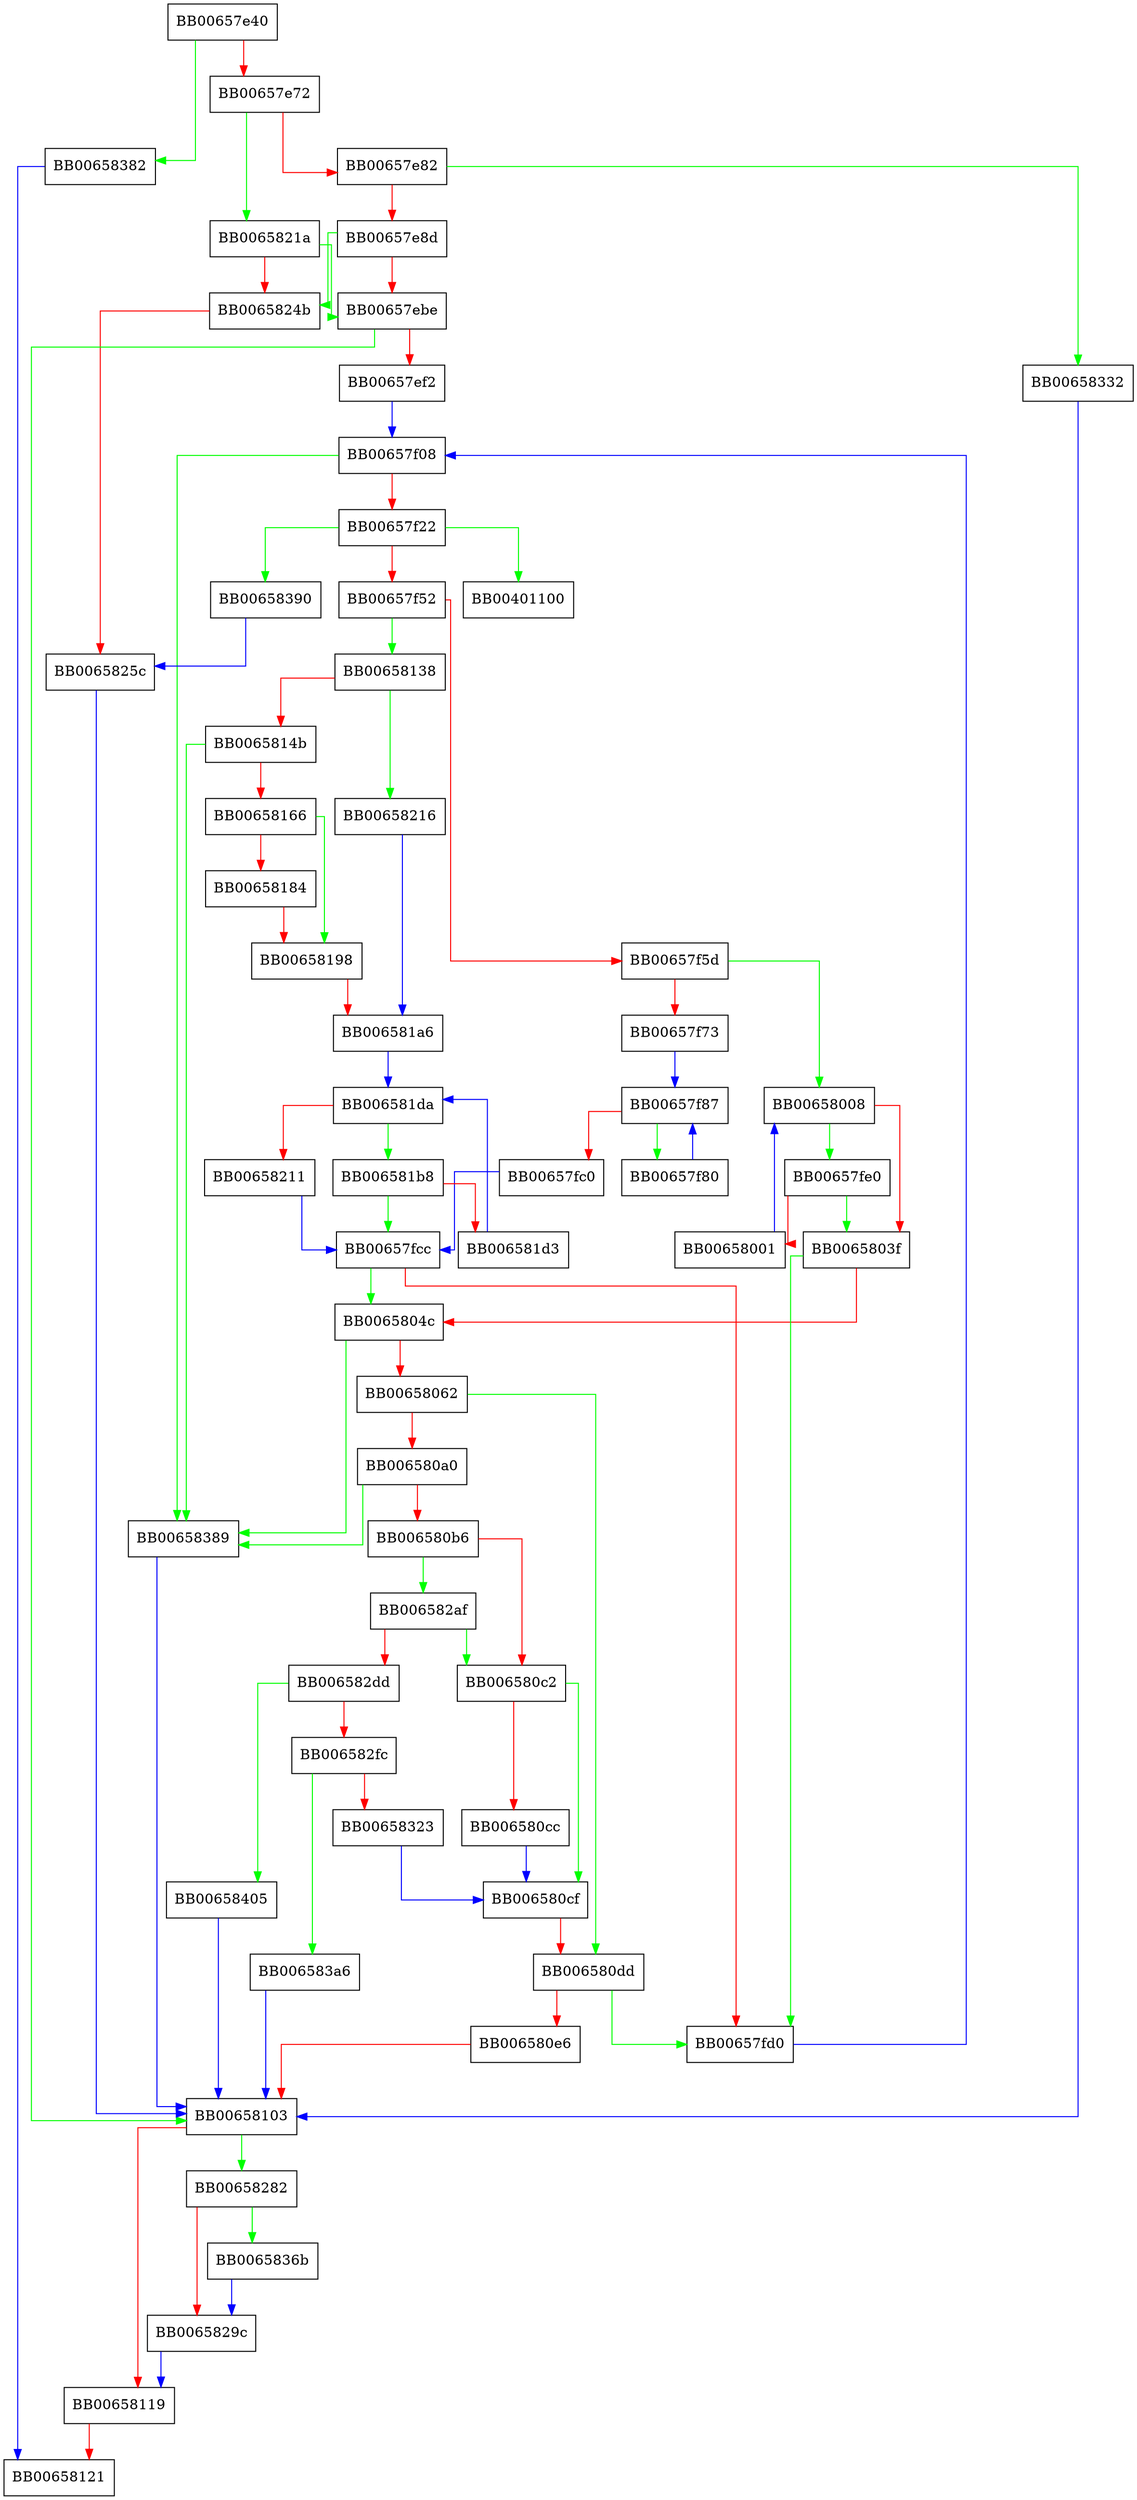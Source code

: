 digraph get_cert_by_subject_ex {
  node [shape="box"];
  graph [splines=ortho];
  BB00657e40 -> BB00658382 [color="green"];
  BB00657e40 -> BB00657e72 [color="red"];
  BB00657e72 -> BB0065821a [color="green"];
  BB00657e72 -> BB00657e82 [color="red"];
  BB00657e82 -> BB00658332 [color="green"];
  BB00657e82 -> BB00657e8d [color="red"];
  BB00657e8d -> BB0065824b [color="green"];
  BB00657e8d -> BB00657ebe [color="red"];
  BB00657ebe -> BB00658103 [color="green"];
  BB00657ebe -> BB00657ef2 [color="red"];
  BB00657ef2 -> BB00657f08 [color="blue"];
  BB00657f08 -> BB00658389 [color="green"];
  BB00657f08 -> BB00657f22 [color="red"];
  BB00657f22 -> BB00401100 [color="green"];
  BB00657f22 -> BB00658390 [color="green"];
  BB00657f22 -> BB00657f52 [color="red"];
  BB00657f52 -> BB00658138 [color="green"];
  BB00657f52 -> BB00657f5d [color="red"];
  BB00657f5d -> BB00658008 [color="green"];
  BB00657f5d -> BB00657f73 [color="red"];
  BB00657f73 -> BB00657f87 [color="blue"];
  BB00657f80 -> BB00657f87 [color="blue"];
  BB00657f87 -> BB00657f80 [color="green"];
  BB00657f87 -> BB00657fc0 [color="red"];
  BB00657fc0 -> BB00657fcc [color="blue"];
  BB00657fcc -> BB0065804c [color="green"];
  BB00657fcc -> BB00657fd0 [color="red"];
  BB00657fd0 -> BB00657f08 [color="blue"];
  BB00657fe0 -> BB0065803f [color="green"];
  BB00657fe0 -> BB00658001 [color="red"];
  BB00658001 -> BB00658008 [color="blue"];
  BB00658008 -> BB00657fe0 [color="green"];
  BB00658008 -> BB0065803f [color="red"];
  BB0065803f -> BB00657fd0 [color="green"];
  BB0065803f -> BB0065804c [color="red"];
  BB0065804c -> BB00658389 [color="green"];
  BB0065804c -> BB00658062 [color="red"];
  BB00658062 -> BB006580dd [color="green"];
  BB00658062 -> BB006580a0 [color="red"];
  BB006580a0 -> BB00658389 [color="green"];
  BB006580a0 -> BB006580b6 [color="red"];
  BB006580b6 -> BB006582af [color="green"];
  BB006580b6 -> BB006580c2 [color="red"];
  BB006580c2 -> BB006580cf [color="green"];
  BB006580c2 -> BB006580cc [color="red"];
  BB006580cc -> BB006580cf [color="blue"];
  BB006580cf -> BB006580dd [color="red"];
  BB006580dd -> BB00657fd0 [color="green"];
  BB006580dd -> BB006580e6 [color="red"];
  BB006580e6 -> BB00658103 [color="red"];
  BB00658103 -> BB00658282 [color="green"];
  BB00658103 -> BB00658119 [color="red"];
  BB00658119 -> BB00658121 [color="red"];
  BB00658138 -> BB00658216 [color="green"];
  BB00658138 -> BB0065814b [color="red"];
  BB0065814b -> BB00658389 [color="green"];
  BB0065814b -> BB00658166 [color="red"];
  BB00658166 -> BB00658198 [color="green"];
  BB00658166 -> BB00658184 [color="red"];
  BB00658184 -> BB00658198 [color="red"];
  BB00658198 -> BB006581a6 [color="red"];
  BB006581a6 -> BB006581da [color="blue"];
  BB006581b8 -> BB00657fcc [color="green"];
  BB006581b8 -> BB006581d3 [color="red"];
  BB006581d3 -> BB006581da [color="blue"];
  BB006581da -> BB006581b8 [color="green"];
  BB006581da -> BB00658211 [color="red"];
  BB00658211 -> BB00657fcc [color="blue"];
  BB00658216 -> BB006581a6 [color="blue"];
  BB0065821a -> BB00657ebe [color="green"];
  BB0065821a -> BB0065824b [color="red"];
  BB0065824b -> BB0065825c [color="red"];
  BB0065825c -> BB00658103 [color="blue"];
  BB00658282 -> BB0065836b [color="green"];
  BB00658282 -> BB0065829c [color="red"];
  BB0065829c -> BB00658119 [color="blue"];
  BB006582af -> BB006580c2 [color="green"];
  BB006582af -> BB006582dd [color="red"];
  BB006582dd -> BB00658405 [color="green"];
  BB006582dd -> BB006582fc [color="red"];
  BB006582fc -> BB006583a6 [color="green"];
  BB006582fc -> BB00658323 [color="red"];
  BB00658323 -> BB006580cf [color="blue"];
  BB00658332 -> BB00658103 [color="blue"];
  BB0065836b -> BB0065829c [color="blue"];
  BB00658382 -> BB00658121 [color="blue"];
  BB00658389 -> BB00658103 [color="blue"];
  BB00658390 -> BB0065825c [color="blue"];
  BB006583a6 -> BB00658103 [color="blue"];
  BB00658405 -> BB00658103 [color="blue"];
}